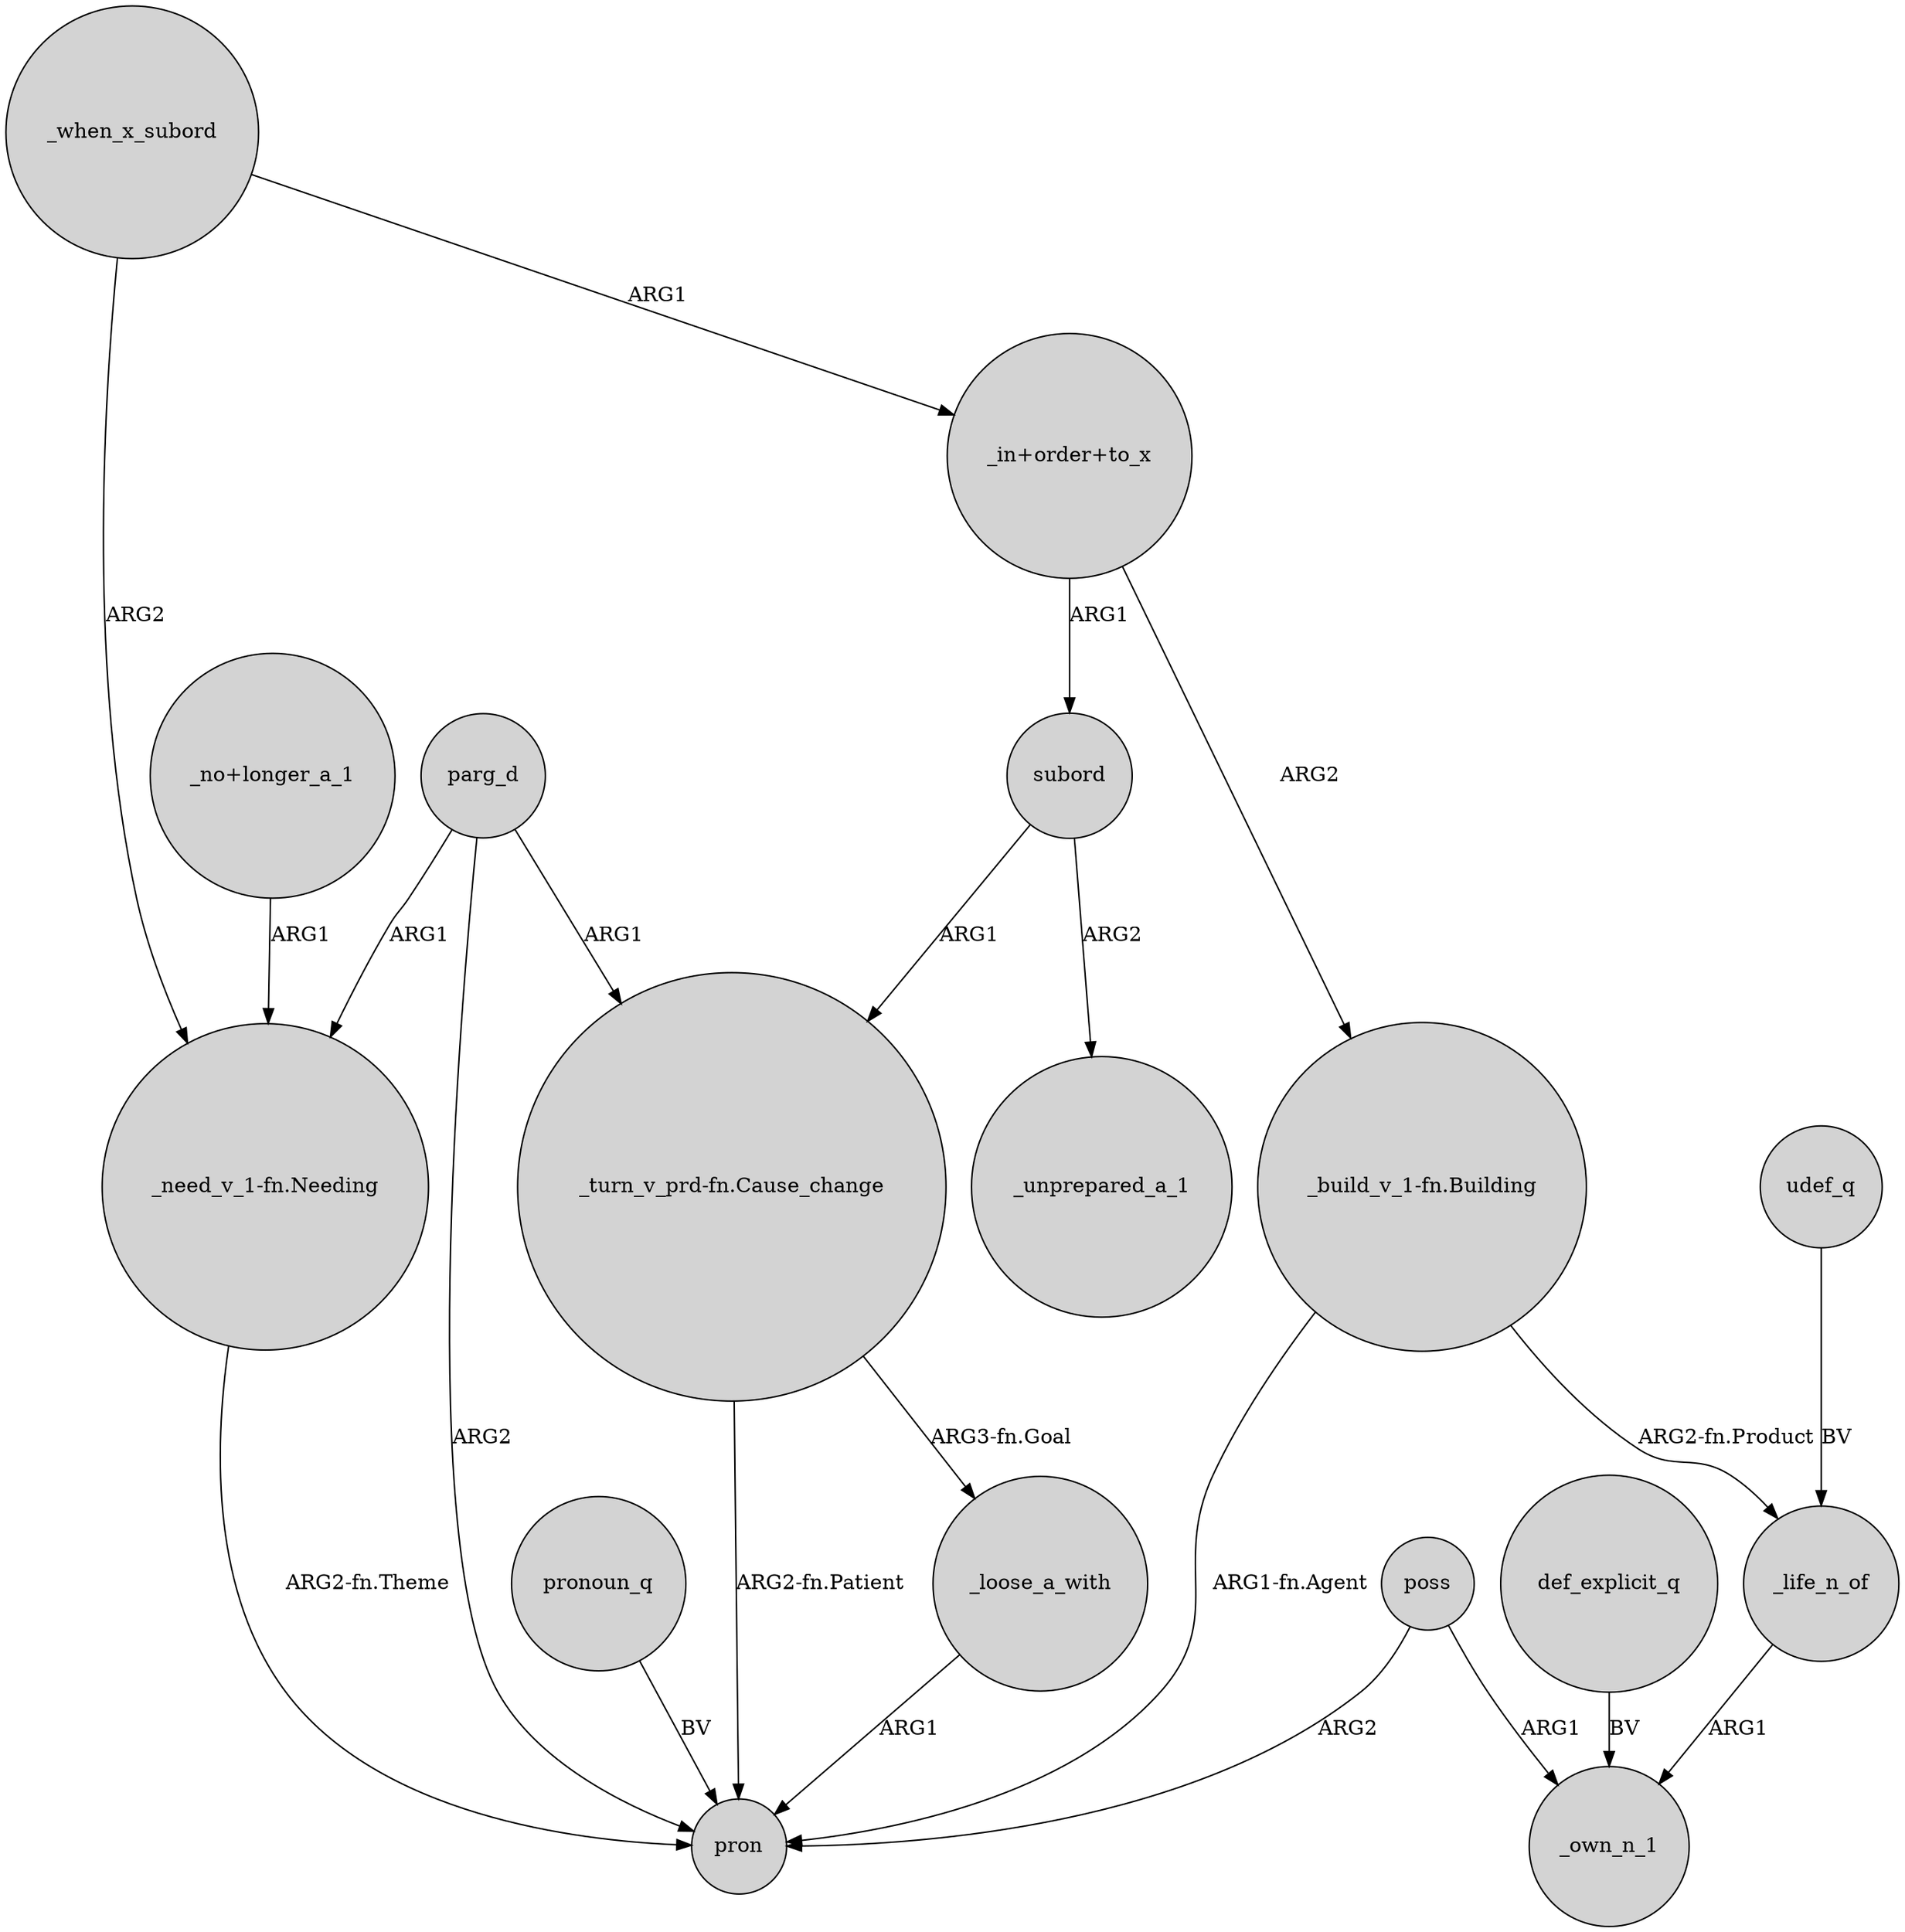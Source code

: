 digraph {
	node [shape=circle style=filled]
	poss -> pron [label=ARG2]
	subord -> _unprepared_a_1 [label=ARG2]
	udef_q -> _life_n_of [label=BV]
	_when_x_subord -> "_need_v_1-fn.Needing" [label=ARG2]
	"_in+order+to_x" -> "_build_v_1-fn.Building" [label=ARG2]
	def_explicit_q -> _own_n_1 [label=BV]
	_when_x_subord -> "_in+order+to_x" [label=ARG1]
	parg_d -> pron [label=ARG2]
	poss -> _own_n_1 [label=ARG1]
	"_turn_v_prd-fn.Cause_change" -> pron [label="ARG2-fn.Patient"]
	subord -> "_turn_v_prd-fn.Cause_change" [label=ARG1]
	pronoun_q -> pron [label=BV]
	"_build_v_1-fn.Building" -> _life_n_of [label="ARG2-fn.Product"]
	parg_d -> "_need_v_1-fn.Needing" [label=ARG1]
	parg_d -> "_turn_v_prd-fn.Cause_change" [label=ARG1]
	_loose_a_with -> pron [label=ARG1]
	_life_n_of -> _own_n_1 [label=ARG1]
	"_no+longer_a_1" -> "_need_v_1-fn.Needing" [label=ARG1]
	"_in+order+to_x" -> subord [label=ARG1]
	"_turn_v_prd-fn.Cause_change" -> _loose_a_with [label="ARG3-fn.Goal"]
	"_build_v_1-fn.Building" -> pron [label="ARG1-fn.Agent"]
	"_need_v_1-fn.Needing" -> pron [label="ARG2-fn.Theme"]
}
